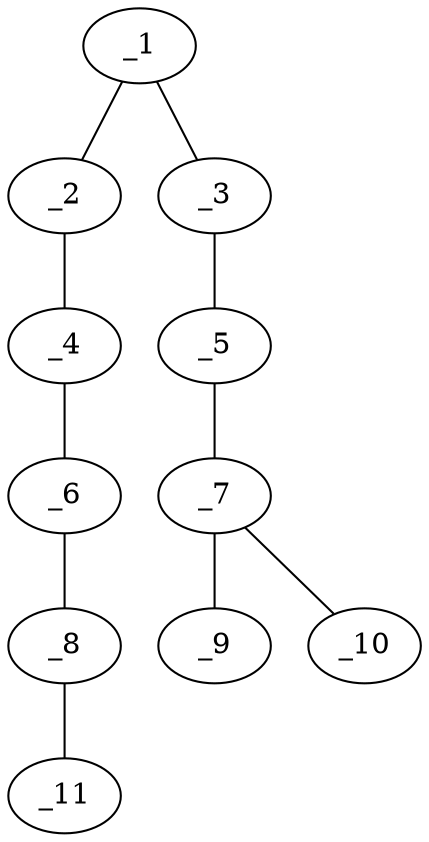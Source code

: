 graph molid294110 {
	_1	 [charge=0,
		chem=1,
		symbol="C  ",
		x="5.4641",
		y="0.75"];
	_2	 [charge=0,
		chem=1,
		symbol="C  ",
		x="6.3301",
		y="0.25"];
	_1 -- _2	 [valence=1];
	_3	 [charge=0,
		chem=2,
		symbol="O  ",
		x="4.5981",
		y="0.25"];
	_1 -- _3	 [valence=1];
	_4	 [charge=0,
		chem=1,
		symbol="C  ",
		x="7.1962",
		y="0.75"];
	_2 -- _4	 [valence=1];
	_5	 [charge=0,
		chem=1,
		symbol="C  ",
		x="3.7321",
		y="0.75"];
	_3 -- _5	 [valence=1];
	_6	 [charge=0,
		chem=1,
		symbol="C  ",
		x="8.0622",
		y="0.25"];
	_4 -- _6	 [valence=1];
	_7	 [charge=0,
		chem=1,
		symbol="C  ",
		x="2.866",
		y="0.25"];
	_5 -- _7	 [valence=1];
	_8	 [charge=0,
		chem=1,
		symbol="C  ",
		x="8.9282",
		y="0.75"];
	_6 -- _8	 [valence=1];
	_9	 [charge=0,
		chem=2,
		symbol="O  ",
		x=2,
		y="0.75"];
	_7 -- _9	 [valence=2];
	_10	 [charge=0,
		chem=2,
		symbol="O  ",
		x="2.866",
		y="-0.75"];
	_7 -- _10	 [valence=1];
	_11	 [charge=0,
		chem=1,
		symbol="C  ",
		x="9.7942",
		y="0.25"];
	_8 -- _11	 [valence=1];
}
